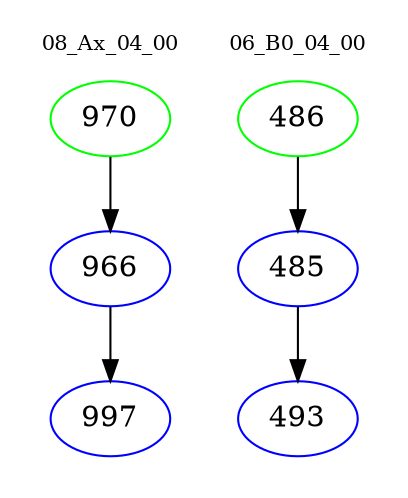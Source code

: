 digraph{
subgraph cluster_0 {
color = white
label = "08_Ax_04_00";
fontsize=10;
T0_970 [label="970", color="green"]
T0_970 -> T0_966 [color="black"]
T0_966 [label="966", color="blue"]
T0_966 -> T0_997 [color="black"]
T0_997 [label="997", color="blue"]
}
subgraph cluster_1 {
color = white
label = "06_B0_04_00";
fontsize=10;
T1_486 [label="486", color="green"]
T1_486 -> T1_485 [color="black"]
T1_485 [label="485", color="blue"]
T1_485 -> T1_493 [color="black"]
T1_493 [label="493", color="blue"]
}
}
